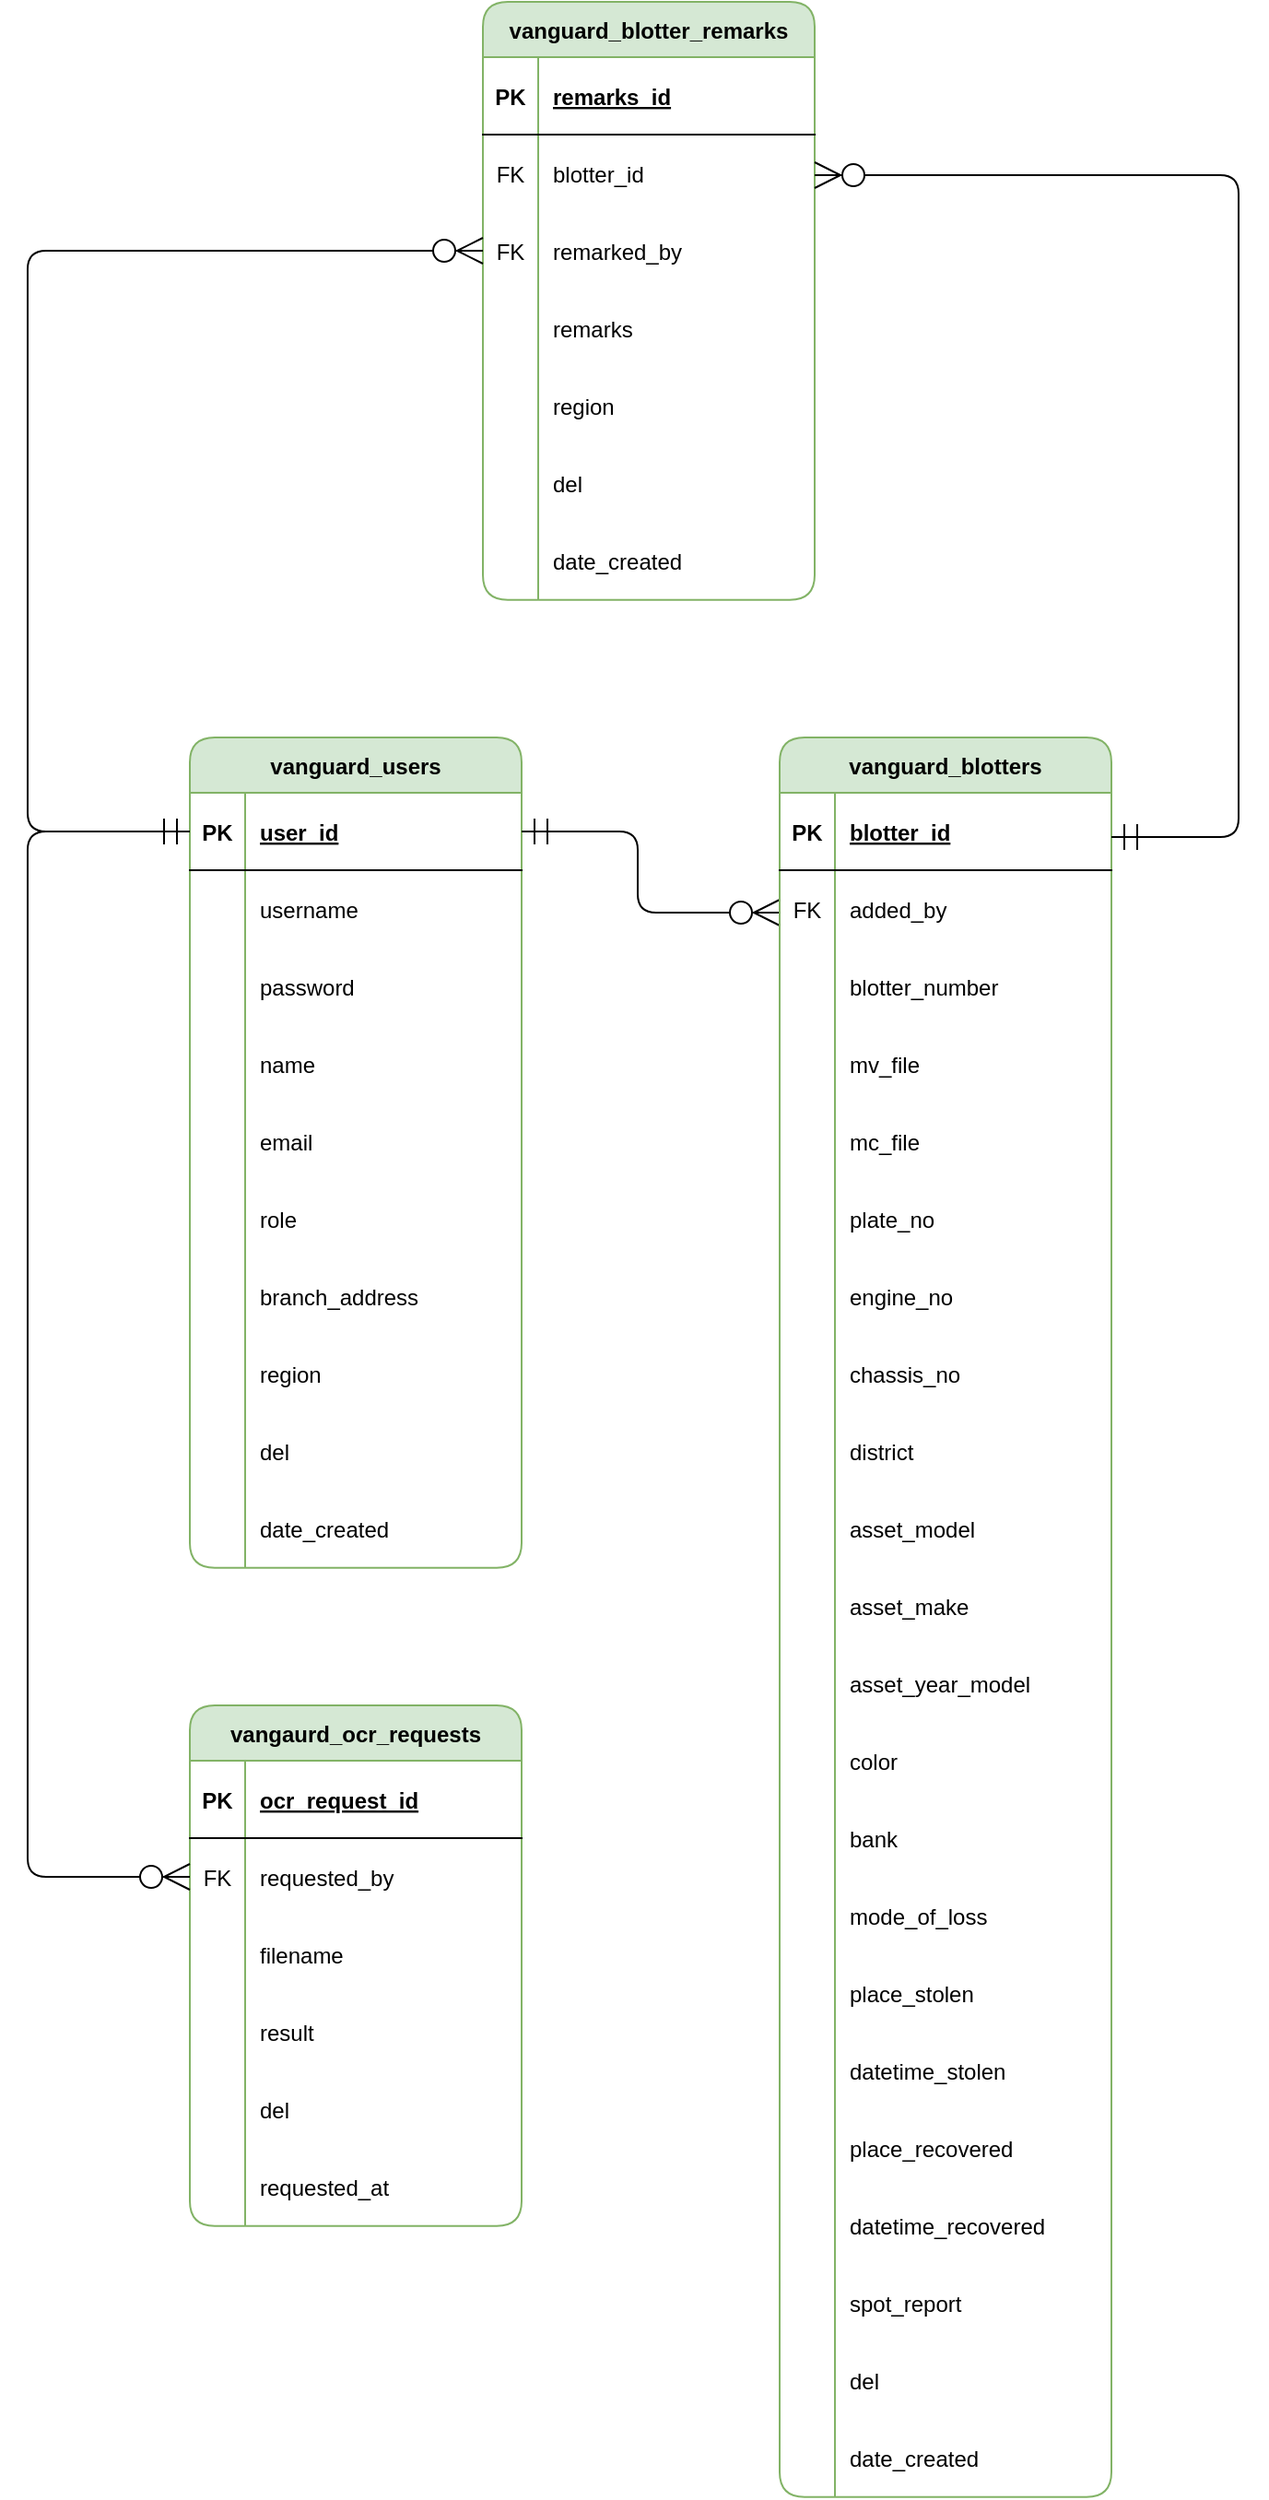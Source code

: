 <mxfile version="20.7.4" type="device"><diagram id="iUDMke-uC5iakdTIwsDH" name="Page-1"><mxGraphModel dx="782" dy="1083" grid="0" gridSize="10" guides="1" tooltips="1" connect="1" arrows="1" fold="1" page="0" pageScale="1" pageWidth="1920" pageHeight="1200" math="0" shadow="0"><root><mxCell id="0"/><mxCell id="1" parent="0"/><mxCell id="KNjNviPF_Bi8-CXXEZ3x-56" value="vanguard_users" style="shape=table;startSize=30;container=1;collapsible=1;childLayout=tableLayout;fixedRows=1;rowLines=0;fontStyle=1;align=center;resizeLast=1;fillColor=#d5e8d4;strokeColor=#82b366;rounded=1;" parent="1" vertex="1"><mxGeometry x="614" y="70" width="180" height="450.417" as="geometry"/></mxCell><mxCell id="KNjNviPF_Bi8-CXXEZ3x-57" value="" style="shape=tableRow;horizontal=0;startSize=0;swimlaneHead=0;swimlaneBody=0;fillColor=none;collapsible=0;dropTarget=0;points=[[0,0.5],[1,0.5]];portConstraint=eastwest;top=0;left=0;right=0;bottom=1;" parent="KNjNviPF_Bi8-CXXEZ3x-56" vertex="1"><mxGeometry y="30" width="180" height="42" as="geometry"/></mxCell><mxCell id="KNjNviPF_Bi8-CXXEZ3x-58" value="PK" style="shape=partialRectangle;connectable=0;fillColor=none;top=0;left=0;bottom=0;right=0;fontStyle=1;overflow=hidden;" parent="KNjNviPF_Bi8-CXXEZ3x-57" vertex="1"><mxGeometry width="30" height="42" as="geometry"><mxRectangle width="30" height="42" as="alternateBounds"/></mxGeometry></mxCell><mxCell id="KNjNviPF_Bi8-CXXEZ3x-59" value="user_id" style="shape=partialRectangle;connectable=0;fillColor=none;top=0;left=0;bottom=0;right=0;align=left;spacingLeft=6;fontStyle=5;overflow=hidden;" parent="KNjNviPF_Bi8-CXXEZ3x-57" vertex="1"><mxGeometry x="30" width="150" height="42" as="geometry"><mxRectangle width="150" height="42" as="alternateBounds"/></mxGeometry></mxCell><mxCell id="KNjNviPF_Bi8-CXXEZ3x-60" value="" style="shape=tableRow;horizontal=0;startSize=0;swimlaneHead=0;swimlaneBody=0;fillColor=none;collapsible=0;dropTarget=0;points=[[0,0.5],[1,0.5]];portConstraint=eastwest;top=0;left=0;right=0;bottom=0;" parent="KNjNviPF_Bi8-CXXEZ3x-56" vertex="1"><mxGeometry y="72" width="180" height="42" as="geometry"/></mxCell><mxCell id="KNjNviPF_Bi8-CXXEZ3x-61" value="" style="shape=partialRectangle;connectable=0;fillColor=none;top=0;left=0;bottom=0;right=0;editable=1;overflow=hidden;" parent="KNjNviPF_Bi8-CXXEZ3x-60" vertex="1"><mxGeometry width="30" height="42" as="geometry"><mxRectangle width="30" height="42" as="alternateBounds"/></mxGeometry></mxCell><mxCell id="KNjNviPF_Bi8-CXXEZ3x-62" value="username" style="shape=partialRectangle;connectable=0;fillColor=none;top=0;left=0;bottom=0;right=0;align=left;spacingLeft=6;overflow=hidden;" parent="KNjNviPF_Bi8-CXXEZ3x-60" vertex="1"><mxGeometry x="30" width="150" height="42" as="geometry"><mxRectangle width="150" height="42" as="alternateBounds"/></mxGeometry></mxCell><mxCell id="Cy4fvMsm-QKIBCFin0uU-4" value="" style="shape=tableRow;horizontal=0;startSize=0;swimlaneHead=0;swimlaneBody=0;fillColor=none;collapsible=0;dropTarget=0;points=[[0,0.5],[1,0.5]];portConstraint=eastwest;top=0;left=0;right=0;bottom=0;" parent="KNjNviPF_Bi8-CXXEZ3x-56" vertex="1"><mxGeometry y="114" width="180" height="42" as="geometry"/></mxCell><mxCell id="Cy4fvMsm-QKIBCFin0uU-5" value="" style="shape=partialRectangle;connectable=0;fillColor=none;top=0;left=0;bottom=0;right=0;editable=1;overflow=hidden;" parent="Cy4fvMsm-QKIBCFin0uU-4" vertex="1"><mxGeometry width="30" height="42" as="geometry"><mxRectangle width="30" height="42" as="alternateBounds"/></mxGeometry></mxCell><mxCell id="Cy4fvMsm-QKIBCFin0uU-6" value="password" style="shape=partialRectangle;connectable=0;fillColor=none;top=0;left=0;bottom=0;right=0;align=left;spacingLeft=6;overflow=hidden;" parent="Cy4fvMsm-QKIBCFin0uU-4" vertex="1"><mxGeometry x="30" width="150" height="42" as="geometry"><mxRectangle width="150" height="42" as="alternateBounds"/></mxGeometry></mxCell><mxCell id="Cy4fvMsm-QKIBCFin0uU-1" value="" style="shape=tableRow;horizontal=0;startSize=0;swimlaneHead=0;swimlaneBody=0;fillColor=none;collapsible=0;dropTarget=0;points=[[0,0.5],[1,0.5]];portConstraint=eastwest;top=0;left=0;right=0;bottom=0;" parent="KNjNviPF_Bi8-CXXEZ3x-56" vertex="1"><mxGeometry y="156" width="180" height="42" as="geometry"/></mxCell><mxCell id="Cy4fvMsm-QKIBCFin0uU-2" value="" style="shape=partialRectangle;connectable=0;fillColor=none;top=0;left=0;bottom=0;right=0;editable=1;overflow=hidden;" parent="Cy4fvMsm-QKIBCFin0uU-1" vertex="1"><mxGeometry width="30" height="42" as="geometry"><mxRectangle width="30" height="42" as="alternateBounds"/></mxGeometry></mxCell><mxCell id="Cy4fvMsm-QKIBCFin0uU-3" value="name" style="shape=partialRectangle;connectable=0;fillColor=none;top=0;left=0;bottom=0;right=0;align=left;spacingLeft=6;overflow=hidden;" parent="Cy4fvMsm-QKIBCFin0uU-1" vertex="1"><mxGeometry x="30" width="150" height="42" as="geometry"><mxRectangle width="150" height="42" as="alternateBounds"/></mxGeometry></mxCell><mxCell id="-4AT3GYQfbI9PfZlCjoy-1" value="" style="shape=tableRow;horizontal=0;startSize=0;swimlaneHead=0;swimlaneBody=0;fillColor=none;collapsible=0;dropTarget=0;points=[[0,0.5],[1,0.5]];portConstraint=eastwest;top=0;left=0;right=0;bottom=0;" parent="KNjNviPF_Bi8-CXXEZ3x-56" vertex="1"><mxGeometry y="198" width="180" height="42" as="geometry"/></mxCell><mxCell id="-4AT3GYQfbI9PfZlCjoy-2" value="" style="shape=partialRectangle;connectable=0;fillColor=none;top=0;left=0;bottom=0;right=0;editable=1;overflow=hidden;" parent="-4AT3GYQfbI9PfZlCjoy-1" vertex="1"><mxGeometry width="30" height="42" as="geometry"><mxRectangle width="30" height="42" as="alternateBounds"/></mxGeometry></mxCell><mxCell id="-4AT3GYQfbI9PfZlCjoy-3" value="email" style="shape=partialRectangle;connectable=0;fillColor=none;top=0;left=0;bottom=0;right=0;align=left;spacingLeft=6;overflow=hidden;" parent="-4AT3GYQfbI9PfZlCjoy-1" vertex="1"><mxGeometry x="30" width="150" height="42" as="geometry"><mxRectangle width="150" height="42" as="alternateBounds"/></mxGeometry></mxCell><mxCell id="3IIneNDdbeSn7n6KdWOM-1" value="" style="shape=tableRow;horizontal=0;startSize=0;swimlaneHead=0;swimlaneBody=0;fillColor=none;collapsible=0;dropTarget=0;points=[[0,0.5],[1,0.5]];portConstraint=eastwest;top=0;left=0;right=0;bottom=0;" parent="KNjNviPF_Bi8-CXXEZ3x-56" vertex="1"><mxGeometry y="240" width="180" height="42" as="geometry"/></mxCell><mxCell id="3IIneNDdbeSn7n6KdWOM-2" value="" style="shape=partialRectangle;connectable=0;fillColor=none;top=0;left=0;bottom=0;right=0;editable=1;overflow=hidden;" parent="3IIneNDdbeSn7n6KdWOM-1" vertex="1"><mxGeometry width="30" height="42" as="geometry"><mxRectangle width="30" height="42" as="alternateBounds"/></mxGeometry></mxCell><mxCell id="3IIneNDdbeSn7n6KdWOM-3" value="role" style="shape=partialRectangle;connectable=0;fillColor=none;top=0;left=0;bottom=0;right=0;align=left;spacingLeft=6;overflow=hidden;" parent="3IIneNDdbeSn7n6KdWOM-1" vertex="1"><mxGeometry x="30" width="150" height="42" as="geometry"><mxRectangle width="150" height="42" as="alternateBounds"/></mxGeometry></mxCell><mxCell id="KNjNviPF_Bi8-CXXEZ3x-91" value="" style="shape=tableRow;horizontal=0;startSize=0;swimlaneHead=0;swimlaneBody=0;fillColor=none;collapsible=0;dropTarget=0;points=[[0,0.5],[1,0.5]];portConstraint=eastwest;top=0;left=0;right=0;bottom=0;" parent="KNjNviPF_Bi8-CXXEZ3x-56" vertex="1"><mxGeometry y="282" width="180" height="42" as="geometry"/></mxCell><mxCell id="KNjNviPF_Bi8-CXXEZ3x-92" value="" style="shape=partialRectangle;connectable=0;fillColor=none;top=0;left=0;bottom=0;right=0;editable=1;overflow=hidden;" parent="KNjNviPF_Bi8-CXXEZ3x-91" vertex="1"><mxGeometry width="30" height="42" as="geometry"><mxRectangle width="30" height="42" as="alternateBounds"/></mxGeometry></mxCell><mxCell id="KNjNviPF_Bi8-CXXEZ3x-93" value="branch_address" style="shape=partialRectangle;connectable=0;fillColor=none;top=0;left=0;bottom=0;right=0;align=left;spacingLeft=6;overflow=hidden;" parent="KNjNviPF_Bi8-CXXEZ3x-91" vertex="1"><mxGeometry x="30" width="150" height="42" as="geometry"><mxRectangle width="150" height="42" as="alternateBounds"/></mxGeometry></mxCell><mxCell id="K_EGE-e8NZQP3252jj1y-1" value="" style="shape=tableRow;horizontal=0;startSize=0;swimlaneHead=0;swimlaneBody=0;fillColor=none;collapsible=0;dropTarget=0;points=[[0,0.5],[1,0.5]];portConstraint=eastwest;top=0;left=0;right=0;bottom=0;" parent="KNjNviPF_Bi8-CXXEZ3x-56" vertex="1"><mxGeometry y="324" width="180" height="42" as="geometry"/></mxCell><mxCell id="K_EGE-e8NZQP3252jj1y-2" value="" style="shape=partialRectangle;connectable=0;fillColor=none;top=0;left=0;bottom=0;right=0;editable=1;overflow=hidden;" parent="K_EGE-e8NZQP3252jj1y-1" vertex="1"><mxGeometry width="30" height="42" as="geometry"><mxRectangle width="30" height="42" as="alternateBounds"/></mxGeometry></mxCell><mxCell id="K_EGE-e8NZQP3252jj1y-3" value="region" style="shape=partialRectangle;connectable=0;fillColor=none;top=0;left=0;bottom=0;right=0;align=left;spacingLeft=6;overflow=hidden;" parent="K_EGE-e8NZQP3252jj1y-1" vertex="1"><mxGeometry x="30" width="150" height="42" as="geometry"><mxRectangle width="150" height="42" as="alternateBounds"/></mxGeometry></mxCell><mxCell id="t_RYGQVq9XInAckt05s0-12" value="" style="shape=tableRow;horizontal=0;startSize=0;swimlaneHead=0;swimlaneBody=0;fillColor=none;collapsible=0;dropTarget=0;points=[[0,0.5],[1,0.5]];portConstraint=eastwest;top=0;left=0;right=0;bottom=0;" parent="KNjNviPF_Bi8-CXXEZ3x-56" vertex="1"><mxGeometry y="366" width="180" height="42" as="geometry"/></mxCell><mxCell id="t_RYGQVq9XInAckt05s0-13" value="" style="shape=partialRectangle;connectable=0;fillColor=none;top=0;left=0;bottom=0;right=0;editable=1;overflow=hidden;" parent="t_RYGQVq9XInAckt05s0-12" vertex="1"><mxGeometry width="30" height="42" as="geometry"><mxRectangle width="30" height="42" as="alternateBounds"/></mxGeometry></mxCell><mxCell id="t_RYGQVq9XInAckt05s0-14" value="del" style="shape=partialRectangle;connectable=0;fillColor=none;top=0;left=0;bottom=0;right=0;align=left;spacingLeft=6;overflow=hidden;" parent="t_RYGQVq9XInAckt05s0-12" vertex="1"><mxGeometry x="30" width="150" height="42" as="geometry"><mxRectangle width="150" height="42" as="alternateBounds"/></mxGeometry></mxCell><mxCell id="KNjNviPF_Bi8-CXXEZ3x-66" value="" style="shape=tableRow;horizontal=0;startSize=0;swimlaneHead=0;swimlaneBody=0;fillColor=none;collapsible=0;dropTarget=0;points=[[0,0.5],[1,0.5]];portConstraint=eastwest;top=0;left=0;right=0;bottom=0;" parent="KNjNviPF_Bi8-CXXEZ3x-56" vertex="1"><mxGeometry y="408" width="180" height="42" as="geometry"/></mxCell><mxCell id="KNjNviPF_Bi8-CXXEZ3x-67" value="" style="shape=partialRectangle;connectable=0;fillColor=none;top=0;left=0;bottom=0;right=0;editable=1;overflow=hidden;" parent="KNjNviPF_Bi8-CXXEZ3x-66" vertex="1"><mxGeometry width="30" height="42" as="geometry"><mxRectangle width="30" height="42" as="alternateBounds"/></mxGeometry></mxCell><mxCell id="KNjNviPF_Bi8-CXXEZ3x-68" value="date_created" style="shape=partialRectangle;connectable=0;fillColor=none;top=0;left=0;bottom=0;right=0;align=left;spacingLeft=6;overflow=hidden;" parent="KNjNviPF_Bi8-CXXEZ3x-66" vertex="1"><mxGeometry x="30" width="150" height="42" as="geometry"><mxRectangle width="150" height="42" as="alternateBounds"/></mxGeometry></mxCell><mxCell id="t_RYGQVq9XInAckt05s0-11" value="" style="edgeStyle=orthogonalEdgeStyle;fontSize=12;html=1;endArrow=ERzeroToMany;startArrow=ERmandOne;rounded=1;endSize=12;jumpSize=16;startSize=12;jumpStyle=arc;" parent="1" source="KNjNviPF_Bi8-CXXEZ3x-57" target="QaTkM2H8098i3LhTwF3J-8" edge="1"><mxGeometry width="100" height="100" relative="1" as="geometry"><mxPoint x="1150" y="381" as="sourcePoint"/><mxPoint x="1010" y="163" as="targetPoint"/><Array as="points"><mxPoint x="857" y="121"/><mxPoint x="857" y="165"/></Array></mxGeometry></mxCell><mxCell id="QaTkM2H8098i3LhTwF3J-1" value="vanguard_blotters" style="shape=table;startSize=30;container=1;collapsible=1;childLayout=tableLayout;fixedRows=1;rowLines=0;fontStyle=1;align=center;resizeLast=1;fillColor=#d5e8d4;strokeColor=#82b366;rounded=1;" parent="1" vertex="1"><mxGeometry x="934" y="70" width="180" height="954.417" as="geometry"/></mxCell><mxCell id="QaTkM2H8098i3LhTwF3J-2" value="" style="shape=tableRow;horizontal=0;startSize=0;swimlaneHead=0;swimlaneBody=0;fillColor=none;collapsible=0;dropTarget=0;points=[[0,0.5],[1,0.5]];portConstraint=eastwest;top=0;left=0;right=0;bottom=1;" parent="QaTkM2H8098i3LhTwF3J-1" vertex="1"><mxGeometry y="30" width="180" height="42" as="geometry"/></mxCell><mxCell id="QaTkM2H8098i3LhTwF3J-3" value="PK" style="shape=partialRectangle;connectable=0;fillColor=none;top=0;left=0;bottom=0;right=0;fontStyle=1;overflow=hidden;" parent="QaTkM2H8098i3LhTwF3J-2" vertex="1"><mxGeometry width="30" height="42" as="geometry"><mxRectangle width="30" height="42" as="alternateBounds"/></mxGeometry></mxCell><mxCell id="QaTkM2H8098i3LhTwF3J-4" value="blotter_id" style="shape=partialRectangle;connectable=0;fillColor=none;top=0;left=0;bottom=0;right=0;align=left;spacingLeft=6;fontStyle=5;overflow=hidden;" parent="QaTkM2H8098i3LhTwF3J-2" vertex="1"><mxGeometry x="30" width="150" height="42" as="geometry"><mxRectangle width="150" height="42" as="alternateBounds"/></mxGeometry></mxCell><mxCell id="QaTkM2H8098i3LhTwF3J-8" value="" style="shape=tableRow;horizontal=0;startSize=0;swimlaneHead=0;swimlaneBody=0;fillColor=none;collapsible=0;dropTarget=0;points=[[0,0.5],[1,0.5]];portConstraint=eastwest;top=0;left=0;right=0;bottom=0;" parent="QaTkM2H8098i3LhTwF3J-1" vertex="1"><mxGeometry y="72" width="180" height="42" as="geometry"/></mxCell><mxCell id="QaTkM2H8098i3LhTwF3J-9" value="FK" style="shape=partialRectangle;connectable=0;fillColor=none;top=0;left=0;bottom=0;right=0;editable=1;overflow=hidden;" parent="QaTkM2H8098i3LhTwF3J-8" vertex="1"><mxGeometry width="30" height="42" as="geometry"><mxRectangle width="30" height="42" as="alternateBounds"/></mxGeometry></mxCell><mxCell id="QaTkM2H8098i3LhTwF3J-10" value="added_by" style="shape=partialRectangle;connectable=0;fillColor=none;top=0;left=0;bottom=0;right=0;align=left;spacingLeft=6;overflow=hidden;" parent="QaTkM2H8098i3LhTwF3J-8" vertex="1"><mxGeometry x="30" width="150" height="42" as="geometry"><mxRectangle width="150" height="42" as="alternateBounds"/></mxGeometry></mxCell><mxCell id="QaTkM2H8098i3LhTwF3J-71" value="" style="shape=tableRow;horizontal=0;startSize=0;swimlaneHead=0;swimlaneBody=0;fillColor=none;collapsible=0;dropTarget=0;points=[[0,0.5],[1,0.5]];portConstraint=eastwest;top=0;left=0;right=0;bottom=0;" parent="QaTkM2H8098i3LhTwF3J-1" vertex="1"><mxGeometry y="114" width="180" height="42" as="geometry"/></mxCell><mxCell id="QaTkM2H8098i3LhTwF3J-72" value="" style="shape=partialRectangle;connectable=0;fillColor=none;top=0;left=0;bottom=0;right=0;editable=1;overflow=hidden;" parent="QaTkM2H8098i3LhTwF3J-71" vertex="1"><mxGeometry width="30" height="42" as="geometry"><mxRectangle width="30" height="42" as="alternateBounds"/></mxGeometry></mxCell><mxCell id="QaTkM2H8098i3LhTwF3J-73" value="blotter_number" style="shape=partialRectangle;connectable=0;fillColor=none;top=0;left=0;bottom=0;right=0;align=left;spacingLeft=6;overflow=hidden;" parent="QaTkM2H8098i3LhTwF3J-71" vertex="1"><mxGeometry x="30" width="150" height="42" as="geometry"><mxRectangle width="150" height="42" as="alternateBounds"/></mxGeometry></mxCell><mxCell id="QaTkM2H8098i3LhTwF3J-11" value="" style="shape=tableRow;horizontal=0;startSize=0;swimlaneHead=0;swimlaneBody=0;fillColor=none;collapsible=0;dropTarget=0;points=[[0,0.5],[1,0.5]];portConstraint=eastwest;top=0;left=0;right=0;bottom=0;" parent="QaTkM2H8098i3LhTwF3J-1" vertex="1"><mxGeometry y="156" width="180" height="42" as="geometry"/></mxCell><mxCell id="QaTkM2H8098i3LhTwF3J-12" value="" style="shape=partialRectangle;connectable=0;fillColor=none;top=0;left=0;bottom=0;right=0;editable=1;overflow=hidden;" parent="QaTkM2H8098i3LhTwF3J-11" vertex="1"><mxGeometry width="30" height="42" as="geometry"><mxRectangle width="30" height="42" as="alternateBounds"/></mxGeometry></mxCell><mxCell id="QaTkM2H8098i3LhTwF3J-13" value="mv_file" style="shape=partialRectangle;connectable=0;fillColor=none;top=0;left=0;bottom=0;right=0;align=left;spacingLeft=6;overflow=hidden;" parent="QaTkM2H8098i3LhTwF3J-11" vertex="1"><mxGeometry x="30" width="150" height="42" as="geometry"><mxRectangle width="150" height="42" as="alternateBounds"/></mxGeometry></mxCell><mxCell id="SMOemUIqOzQ01U9Bit8e-1" value="" style="shape=tableRow;horizontal=0;startSize=0;swimlaneHead=0;swimlaneBody=0;fillColor=none;collapsible=0;dropTarget=0;points=[[0,0.5],[1,0.5]];portConstraint=eastwest;top=0;left=0;right=0;bottom=0;" parent="QaTkM2H8098i3LhTwF3J-1" vertex="1"><mxGeometry y="198" width="180" height="42" as="geometry"/></mxCell><mxCell id="SMOemUIqOzQ01U9Bit8e-2" value="" style="shape=partialRectangle;connectable=0;fillColor=none;top=0;left=0;bottom=0;right=0;editable=1;overflow=hidden;" parent="SMOemUIqOzQ01U9Bit8e-1" vertex="1"><mxGeometry width="30" height="42" as="geometry"><mxRectangle width="30" height="42" as="alternateBounds"/></mxGeometry></mxCell><mxCell id="SMOemUIqOzQ01U9Bit8e-3" value="mc_file" style="shape=partialRectangle;connectable=0;fillColor=none;top=0;left=0;bottom=0;right=0;align=left;spacingLeft=6;overflow=hidden;" parent="SMOemUIqOzQ01U9Bit8e-1" vertex="1"><mxGeometry x="30" width="150" height="42" as="geometry"><mxRectangle width="150" height="42" as="alternateBounds"/></mxGeometry></mxCell><mxCell id="QaTkM2H8098i3LhTwF3J-14" value="" style="shape=tableRow;horizontal=0;startSize=0;swimlaneHead=0;swimlaneBody=0;fillColor=none;collapsible=0;dropTarget=0;points=[[0,0.5],[1,0.5]];portConstraint=eastwest;top=0;left=0;right=0;bottom=0;" parent="QaTkM2H8098i3LhTwF3J-1" vertex="1"><mxGeometry y="240" width="180" height="42" as="geometry"/></mxCell><mxCell id="QaTkM2H8098i3LhTwF3J-15" value="" style="shape=partialRectangle;connectable=0;fillColor=none;top=0;left=0;bottom=0;right=0;editable=1;overflow=hidden;" parent="QaTkM2H8098i3LhTwF3J-14" vertex="1"><mxGeometry width="30" height="42" as="geometry"><mxRectangle width="30" height="42" as="alternateBounds"/></mxGeometry></mxCell><mxCell id="QaTkM2H8098i3LhTwF3J-16" value="plate_no" style="shape=partialRectangle;connectable=0;fillColor=none;top=0;left=0;bottom=0;right=0;align=left;spacingLeft=6;overflow=hidden;" parent="QaTkM2H8098i3LhTwF3J-14" vertex="1"><mxGeometry x="30" width="150" height="42" as="geometry"><mxRectangle width="150" height="42" as="alternateBounds"/></mxGeometry></mxCell><mxCell id="QaTkM2H8098i3LhTwF3J-29" value="" style="shape=tableRow;horizontal=0;startSize=0;swimlaneHead=0;swimlaneBody=0;fillColor=none;collapsible=0;dropTarget=0;points=[[0,0.5],[1,0.5]];portConstraint=eastwest;top=0;left=0;right=0;bottom=0;" parent="QaTkM2H8098i3LhTwF3J-1" vertex="1"><mxGeometry y="282" width="180" height="42" as="geometry"/></mxCell><mxCell id="QaTkM2H8098i3LhTwF3J-30" value="" style="shape=partialRectangle;connectable=0;fillColor=none;top=0;left=0;bottom=0;right=0;editable=1;overflow=hidden;" parent="QaTkM2H8098i3LhTwF3J-29" vertex="1"><mxGeometry width="30" height="42" as="geometry"><mxRectangle width="30" height="42" as="alternateBounds"/></mxGeometry></mxCell><mxCell id="QaTkM2H8098i3LhTwF3J-31" value="engine_no" style="shape=partialRectangle;connectable=0;fillColor=none;top=0;left=0;bottom=0;right=0;align=left;spacingLeft=6;overflow=hidden;" parent="QaTkM2H8098i3LhTwF3J-29" vertex="1"><mxGeometry x="30" width="150" height="42" as="geometry"><mxRectangle width="150" height="42" as="alternateBounds"/></mxGeometry></mxCell><mxCell id="QaTkM2H8098i3LhTwF3J-32" value="" style="shape=tableRow;horizontal=0;startSize=0;swimlaneHead=0;swimlaneBody=0;fillColor=none;collapsible=0;dropTarget=0;points=[[0,0.5],[1,0.5]];portConstraint=eastwest;top=0;left=0;right=0;bottom=0;" parent="QaTkM2H8098i3LhTwF3J-1" vertex="1"><mxGeometry y="324" width="180" height="42" as="geometry"/></mxCell><mxCell id="QaTkM2H8098i3LhTwF3J-33" value="" style="shape=partialRectangle;connectable=0;fillColor=none;top=0;left=0;bottom=0;right=0;editable=1;overflow=hidden;" parent="QaTkM2H8098i3LhTwF3J-32" vertex="1"><mxGeometry width="30" height="42" as="geometry"><mxRectangle width="30" height="42" as="alternateBounds"/></mxGeometry></mxCell><mxCell id="QaTkM2H8098i3LhTwF3J-34" value="chassis_no" style="shape=partialRectangle;connectable=0;fillColor=none;top=0;left=0;bottom=0;right=0;align=left;spacingLeft=6;overflow=hidden;" parent="QaTkM2H8098i3LhTwF3J-32" vertex="1"><mxGeometry x="30" width="150" height="42" as="geometry"><mxRectangle width="150" height="42" as="alternateBounds"/></mxGeometry></mxCell><mxCell id="QaTkM2H8098i3LhTwF3J-35" value="" style="shape=tableRow;horizontal=0;startSize=0;swimlaneHead=0;swimlaneBody=0;fillColor=none;collapsible=0;dropTarget=0;points=[[0,0.5],[1,0.5]];portConstraint=eastwest;top=0;left=0;right=0;bottom=0;" parent="QaTkM2H8098i3LhTwF3J-1" vertex="1"><mxGeometry y="366" width="180" height="42" as="geometry"/></mxCell><mxCell id="QaTkM2H8098i3LhTwF3J-36" value="" style="shape=partialRectangle;connectable=0;fillColor=none;top=0;left=0;bottom=0;right=0;editable=1;overflow=hidden;" parent="QaTkM2H8098i3LhTwF3J-35" vertex="1"><mxGeometry width="30" height="42" as="geometry"><mxRectangle width="30" height="42" as="alternateBounds"/></mxGeometry></mxCell><mxCell id="QaTkM2H8098i3LhTwF3J-37" value="district" style="shape=partialRectangle;connectable=0;fillColor=none;top=0;left=0;bottom=0;right=0;align=left;spacingLeft=6;overflow=hidden;" parent="QaTkM2H8098i3LhTwF3J-35" vertex="1"><mxGeometry x="30" width="150" height="42" as="geometry"><mxRectangle width="150" height="42" as="alternateBounds"/></mxGeometry></mxCell><mxCell id="QaTkM2H8098i3LhTwF3J-44" value="" style="shape=tableRow;horizontal=0;startSize=0;swimlaneHead=0;swimlaneBody=0;fillColor=none;collapsible=0;dropTarget=0;points=[[0,0.5],[1,0.5]];portConstraint=eastwest;top=0;left=0;right=0;bottom=0;" parent="QaTkM2H8098i3LhTwF3J-1" vertex="1"><mxGeometry y="408" width="180" height="42" as="geometry"/></mxCell><mxCell id="QaTkM2H8098i3LhTwF3J-45" value="" style="shape=partialRectangle;connectable=0;fillColor=none;top=0;left=0;bottom=0;right=0;editable=1;overflow=hidden;" parent="QaTkM2H8098i3LhTwF3J-44" vertex="1"><mxGeometry width="30" height="42" as="geometry"><mxRectangle width="30" height="42" as="alternateBounds"/></mxGeometry></mxCell><mxCell id="QaTkM2H8098i3LhTwF3J-46" value="asset_model" style="shape=partialRectangle;connectable=0;fillColor=none;top=0;left=0;bottom=0;right=0;align=left;spacingLeft=6;overflow=hidden;" parent="QaTkM2H8098i3LhTwF3J-44" vertex="1"><mxGeometry x="30" width="150" height="42" as="geometry"><mxRectangle width="150" height="42" as="alternateBounds"/></mxGeometry></mxCell><mxCell id="QaTkM2H8098i3LhTwF3J-56" value="" style="shape=tableRow;horizontal=0;startSize=0;swimlaneHead=0;swimlaneBody=0;fillColor=none;collapsible=0;dropTarget=0;points=[[0,0.5],[1,0.5]];portConstraint=eastwest;top=0;left=0;right=0;bottom=0;" parent="QaTkM2H8098i3LhTwF3J-1" vertex="1"><mxGeometry y="450" width="180" height="42" as="geometry"/></mxCell><mxCell id="QaTkM2H8098i3LhTwF3J-57" value="" style="shape=partialRectangle;connectable=0;fillColor=none;top=0;left=0;bottom=0;right=0;editable=1;overflow=hidden;" parent="QaTkM2H8098i3LhTwF3J-56" vertex="1"><mxGeometry width="30" height="42" as="geometry"><mxRectangle width="30" height="42" as="alternateBounds"/></mxGeometry></mxCell><mxCell id="QaTkM2H8098i3LhTwF3J-58" value="asset_make" style="shape=partialRectangle;connectable=0;fillColor=none;top=0;left=0;bottom=0;right=0;align=left;spacingLeft=6;overflow=hidden;" parent="QaTkM2H8098i3LhTwF3J-56" vertex="1"><mxGeometry x="30" width="150" height="42" as="geometry"><mxRectangle width="150" height="42" as="alternateBounds"/></mxGeometry></mxCell><mxCell id="QaTkM2H8098i3LhTwF3J-59" value="" style="shape=tableRow;horizontal=0;startSize=0;swimlaneHead=0;swimlaneBody=0;fillColor=none;collapsible=0;dropTarget=0;points=[[0,0.5],[1,0.5]];portConstraint=eastwest;top=0;left=0;right=0;bottom=0;" parent="QaTkM2H8098i3LhTwF3J-1" vertex="1"><mxGeometry y="492" width="180" height="42" as="geometry"/></mxCell><mxCell id="QaTkM2H8098i3LhTwF3J-60" value="" style="shape=partialRectangle;connectable=0;fillColor=none;top=0;left=0;bottom=0;right=0;editable=1;overflow=hidden;" parent="QaTkM2H8098i3LhTwF3J-59" vertex="1"><mxGeometry width="30" height="42" as="geometry"><mxRectangle width="30" height="42" as="alternateBounds"/></mxGeometry></mxCell><mxCell id="QaTkM2H8098i3LhTwF3J-61" value="asset_year_model" style="shape=partialRectangle;connectable=0;fillColor=none;top=0;left=0;bottom=0;right=0;align=left;spacingLeft=6;overflow=hidden;" parent="QaTkM2H8098i3LhTwF3J-59" vertex="1"><mxGeometry x="30" width="150" height="42" as="geometry"><mxRectangle width="150" height="42" as="alternateBounds"/></mxGeometry></mxCell><mxCell id="QaTkM2H8098i3LhTwF3J-62" value="" style="shape=tableRow;horizontal=0;startSize=0;swimlaneHead=0;swimlaneBody=0;fillColor=none;collapsible=0;dropTarget=0;points=[[0,0.5],[1,0.5]];portConstraint=eastwest;top=0;left=0;right=0;bottom=0;" parent="QaTkM2H8098i3LhTwF3J-1" vertex="1"><mxGeometry y="534" width="180" height="42" as="geometry"/></mxCell><mxCell id="QaTkM2H8098i3LhTwF3J-63" value="" style="shape=partialRectangle;connectable=0;fillColor=none;top=0;left=0;bottom=0;right=0;editable=1;overflow=hidden;" parent="QaTkM2H8098i3LhTwF3J-62" vertex="1"><mxGeometry width="30" height="42" as="geometry"><mxRectangle width="30" height="42" as="alternateBounds"/></mxGeometry></mxCell><mxCell id="QaTkM2H8098i3LhTwF3J-64" value="color" style="shape=partialRectangle;connectable=0;fillColor=none;top=0;left=0;bottom=0;right=0;align=left;spacingLeft=6;overflow=hidden;" parent="QaTkM2H8098i3LhTwF3J-62" vertex="1"><mxGeometry x="30" width="150" height="42" as="geometry"><mxRectangle width="150" height="42" as="alternateBounds"/></mxGeometry></mxCell><mxCell id="QaTkM2H8098i3LhTwF3J-65" value="" style="shape=tableRow;horizontal=0;startSize=0;swimlaneHead=0;swimlaneBody=0;fillColor=none;collapsible=0;dropTarget=0;points=[[0,0.5],[1,0.5]];portConstraint=eastwest;top=0;left=0;right=0;bottom=0;" parent="QaTkM2H8098i3LhTwF3J-1" vertex="1"><mxGeometry y="576" width="180" height="42" as="geometry"/></mxCell><mxCell id="QaTkM2H8098i3LhTwF3J-66" value="" style="shape=partialRectangle;connectable=0;fillColor=none;top=0;left=0;bottom=0;right=0;editable=1;overflow=hidden;" parent="QaTkM2H8098i3LhTwF3J-65" vertex="1"><mxGeometry width="30" height="42" as="geometry"><mxRectangle width="30" height="42" as="alternateBounds"/></mxGeometry></mxCell><mxCell id="QaTkM2H8098i3LhTwF3J-67" value="bank" style="shape=partialRectangle;connectable=0;fillColor=none;top=0;left=0;bottom=0;right=0;align=left;spacingLeft=6;overflow=hidden;" parent="QaTkM2H8098i3LhTwF3J-65" vertex="1"><mxGeometry x="30" width="150" height="42" as="geometry"><mxRectangle width="150" height="42" as="alternateBounds"/></mxGeometry></mxCell><mxCell id="QaTkM2H8098i3LhTwF3J-38" value="" style="shape=tableRow;horizontal=0;startSize=0;swimlaneHead=0;swimlaneBody=0;fillColor=none;collapsible=0;dropTarget=0;points=[[0,0.5],[1,0.5]];portConstraint=eastwest;top=0;left=0;right=0;bottom=0;" parent="QaTkM2H8098i3LhTwF3J-1" vertex="1"><mxGeometry y="618" width="180" height="42" as="geometry"/></mxCell><mxCell id="QaTkM2H8098i3LhTwF3J-39" value="" style="shape=partialRectangle;connectable=0;fillColor=none;top=0;left=0;bottom=0;right=0;editable=1;overflow=hidden;" parent="QaTkM2H8098i3LhTwF3J-38" vertex="1"><mxGeometry width="30" height="42" as="geometry"><mxRectangle width="30" height="42" as="alternateBounds"/></mxGeometry></mxCell><mxCell id="QaTkM2H8098i3LhTwF3J-40" value="mode_of_loss" style="shape=partialRectangle;connectable=0;fillColor=none;top=0;left=0;bottom=0;right=0;align=left;spacingLeft=6;overflow=hidden;" parent="QaTkM2H8098i3LhTwF3J-38" vertex="1"><mxGeometry x="30" width="150" height="42" as="geometry"><mxRectangle width="150" height="42" as="alternateBounds"/></mxGeometry></mxCell><mxCell id="QaTkM2H8098i3LhTwF3J-41" value="" style="shape=tableRow;horizontal=0;startSize=0;swimlaneHead=0;swimlaneBody=0;fillColor=none;collapsible=0;dropTarget=0;points=[[0,0.5],[1,0.5]];portConstraint=eastwest;top=0;left=0;right=0;bottom=0;" parent="QaTkM2H8098i3LhTwF3J-1" vertex="1"><mxGeometry y="660" width="180" height="42" as="geometry"/></mxCell><mxCell id="QaTkM2H8098i3LhTwF3J-42" value="" style="shape=partialRectangle;connectable=0;fillColor=none;top=0;left=0;bottom=0;right=0;editable=1;overflow=hidden;" parent="QaTkM2H8098i3LhTwF3J-41" vertex="1"><mxGeometry width="30" height="42" as="geometry"><mxRectangle width="30" height="42" as="alternateBounds"/></mxGeometry></mxCell><mxCell id="QaTkM2H8098i3LhTwF3J-43" value="place_stolen" style="shape=partialRectangle;connectable=0;fillColor=none;top=0;left=0;bottom=0;right=0;align=left;spacingLeft=6;overflow=hidden;" parent="QaTkM2H8098i3LhTwF3J-41" vertex="1"><mxGeometry x="30" width="150" height="42" as="geometry"><mxRectangle width="150" height="42" as="alternateBounds"/></mxGeometry></mxCell><mxCell id="QaTkM2H8098i3LhTwF3J-47" value="" style="shape=tableRow;horizontal=0;startSize=0;swimlaneHead=0;swimlaneBody=0;fillColor=none;collapsible=0;dropTarget=0;points=[[0,0.5],[1,0.5]];portConstraint=eastwest;top=0;left=0;right=0;bottom=0;" parent="QaTkM2H8098i3LhTwF3J-1" vertex="1"><mxGeometry y="702" width="180" height="42" as="geometry"/></mxCell><mxCell id="QaTkM2H8098i3LhTwF3J-48" value="" style="shape=partialRectangle;connectable=0;fillColor=none;top=0;left=0;bottom=0;right=0;editable=1;overflow=hidden;" parent="QaTkM2H8098i3LhTwF3J-47" vertex="1"><mxGeometry width="30" height="42" as="geometry"><mxRectangle width="30" height="42" as="alternateBounds"/></mxGeometry></mxCell><mxCell id="QaTkM2H8098i3LhTwF3J-49" value="datetime_stolen" style="shape=partialRectangle;connectable=0;fillColor=none;top=0;left=0;bottom=0;right=0;align=left;spacingLeft=6;overflow=hidden;" parent="QaTkM2H8098i3LhTwF3J-47" vertex="1"><mxGeometry x="30" width="150" height="42" as="geometry"><mxRectangle width="150" height="42" as="alternateBounds"/></mxGeometry></mxCell><mxCell id="QaTkM2H8098i3LhTwF3J-50" value="" style="shape=tableRow;horizontal=0;startSize=0;swimlaneHead=0;swimlaneBody=0;fillColor=none;collapsible=0;dropTarget=0;points=[[0,0.5],[1,0.5]];portConstraint=eastwest;top=0;left=0;right=0;bottom=0;" parent="QaTkM2H8098i3LhTwF3J-1" vertex="1"><mxGeometry y="744" width="180" height="42" as="geometry"/></mxCell><mxCell id="QaTkM2H8098i3LhTwF3J-51" value="" style="shape=partialRectangle;connectable=0;fillColor=none;top=0;left=0;bottom=0;right=0;editable=1;overflow=hidden;" parent="QaTkM2H8098i3LhTwF3J-50" vertex="1"><mxGeometry width="30" height="42" as="geometry"><mxRectangle width="30" height="42" as="alternateBounds"/></mxGeometry></mxCell><mxCell id="QaTkM2H8098i3LhTwF3J-52" value="place_recovered" style="shape=partialRectangle;connectable=0;fillColor=none;top=0;left=0;bottom=0;right=0;align=left;spacingLeft=6;overflow=hidden;" parent="QaTkM2H8098i3LhTwF3J-50" vertex="1"><mxGeometry x="30" width="150" height="42" as="geometry"><mxRectangle width="150" height="42" as="alternateBounds"/></mxGeometry></mxCell><mxCell id="QaTkM2H8098i3LhTwF3J-53" value="" style="shape=tableRow;horizontal=0;startSize=0;swimlaneHead=0;swimlaneBody=0;fillColor=none;collapsible=0;dropTarget=0;points=[[0,0.5],[1,0.5]];portConstraint=eastwest;top=0;left=0;right=0;bottom=0;" parent="QaTkM2H8098i3LhTwF3J-1" vertex="1"><mxGeometry y="786" width="180" height="42" as="geometry"/></mxCell><mxCell id="QaTkM2H8098i3LhTwF3J-54" value="" style="shape=partialRectangle;connectable=0;fillColor=none;top=0;left=0;bottom=0;right=0;editable=1;overflow=hidden;" parent="QaTkM2H8098i3LhTwF3J-53" vertex="1"><mxGeometry width="30" height="42" as="geometry"><mxRectangle width="30" height="42" as="alternateBounds"/></mxGeometry></mxCell><mxCell id="QaTkM2H8098i3LhTwF3J-55" value="datetime_recovered" style="shape=partialRectangle;connectable=0;fillColor=none;top=0;left=0;bottom=0;right=0;align=left;spacingLeft=6;overflow=hidden;" parent="QaTkM2H8098i3LhTwF3J-53" vertex="1"><mxGeometry x="30" width="150" height="42" as="geometry"><mxRectangle width="150" height="42" as="alternateBounds"/></mxGeometry></mxCell><mxCell id="QaTkM2H8098i3LhTwF3J-5" value="" style="shape=tableRow;horizontal=0;startSize=0;swimlaneHead=0;swimlaneBody=0;fillColor=none;collapsible=0;dropTarget=0;points=[[0,0.5],[1,0.5]];portConstraint=eastwest;top=0;left=0;right=0;bottom=0;" parent="QaTkM2H8098i3LhTwF3J-1" vertex="1"><mxGeometry y="828" width="180" height="42" as="geometry"/></mxCell><mxCell id="QaTkM2H8098i3LhTwF3J-6" value="" style="shape=partialRectangle;connectable=0;fillColor=none;top=0;left=0;bottom=0;right=0;editable=1;overflow=hidden;" parent="QaTkM2H8098i3LhTwF3J-5" vertex="1"><mxGeometry width="30" height="42" as="geometry"><mxRectangle width="30" height="42" as="alternateBounds"/></mxGeometry></mxCell><mxCell id="QaTkM2H8098i3LhTwF3J-7" value="spot_report" style="shape=partialRectangle;connectable=0;fillColor=none;top=0;left=0;bottom=0;right=0;align=left;spacingLeft=6;overflow=hidden;" parent="QaTkM2H8098i3LhTwF3J-5" vertex="1"><mxGeometry x="30" width="150" height="42" as="geometry"><mxRectangle width="150" height="42" as="alternateBounds"/></mxGeometry></mxCell><mxCell id="QaTkM2H8098i3LhTwF3J-23" value="" style="shape=tableRow;horizontal=0;startSize=0;swimlaneHead=0;swimlaneBody=0;fillColor=none;collapsible=0;dropTarget=0;points=[[0,0.5],[1,0.5]];portConstraint=eastwest;top=0;left=0;right=0;bottom=0;" parent="QaTkM2H8098i3LhTwF3J-1" vertex="1"><mxGeometry y="870" width="180" height="42" as="geometry"/></mxCell><mxCell id="QaTkM2H8098i3LhTwF3J-24" value="" style="shape=partialRectangle;connectable=0;fillColor=none;top=0;left=0;bottom=0;right=0;editable=1;overflow=hidden;" parent="QaTkM2H8098i3LhTwF3J-23" vertex="1"><mxGeometry width="30" height="42" as="geometry"><mxRectangle width="30" height="42" as="alternateBounds"/></mxGeometry></mxCell><mxCell id="QaTkM2H8098i3LhTwF3J-25" value="del" style="shape=partialRectangle;connectable=0;fillColor=none;top=0;left=0;bottom=0;right=0;align=left;spacingLeft=6;overflow=hidden;" parent="QaTkM2H8098i3LhTwF3J-23" vertex="1"><mxGeometry x="30" width="150" height="42" as="geometry"><mxRectangle width="150" height="42" as="alternateBounds"/></mxGeometry></mxCell><mxCell id="QaTkM2H8098i3LhTwF3J-26" value="" style="shape=tableRow;horizontal=0;startSize=0;swimlaneHead=0;swimlaneBody=0;fillColor=none;collapsible=0;dropTarget=0;points=[[0,0.5],[1,0.5]];portConstraint=eastwest;top=0;left=0;right=0;bottom=0;" parent="QaTkM2H8098i3LhTwF3J-1" vertex="1"><mxGeometry y="912" width="180" height="42" as="geometry"/></mxCell><mxCell id="QaTkM2H8098i3LhTwF3J-27" value="" style="shape=partialRectangle;connectable=0;fillColor=none;top=0;left=0;bottom=0;right=0;editable=1;overflow=hidden;" parent="QaTkM2H8098i3LhTwF3J-26" vertex="1"><mxGeometry width="30" height="42" as="geometry"><mxRectangle width="30" height="42" as="alternateBounds"/></mxGeometry></mxCell><mxCell id="QaTkM2H8098i3LhTwF3J-28" value="date_created" style="shape=partialRectangle;connectable=0;fillColor=none;top=0;left=0;bottom=0;right=0;align=left;spacingLeft=6;overflow=hidden;" parent="QaTkM2H8098i3LhTwF3J-26" vertex="1"><mxGeometry x="30" width="150" height="42" as="geometry"><mxRectangle width="150" height="42" as="alternateBounds"/></mxGeometry></mxCell><mxCell id="K_EGE-e8NZQP3252jj1y-80" value="vanguard_blotter_remarks" style="shape=table;startSize=30;container=1;collapsible=1;childLayout=tableLayout;fixedRows=1;rowLines=0;fontStyle=1;align=center;resizeLast=1;fillColor=#d5e8d4;strokeColor=#82b366;rounded=1;" parent="1" vertex="1"><mxGeometry x="773" y="-329" width="180" height="324.417" as="geometry"/></mxCell><mxCell id="K_EGE-e8NZQP3252jj1y-81" value="" style="shape=tableRow;horizontal=0;startSize=0;swimlaneHead=0;swimlaneBody=0;fillColor=none;collapsible=0;dropTarget=0;points=[[0,0.5],[1,0.5]];portConstraint=eastwest;top=0;left=0;right=0;bottom=1;" parent="K_EGE-e8NZQP3252jj1y-80" vertex="1"><mxGeometry y="30" width="180" height="42" as="geometry"/></mxCell><mxCell id="K_EGE-e8NZQP3252jj1y-82" value="PK" style="shape=partialRectangle;connectable=0;fillColor=none;top=0;left=0;bottom=0;right=0;fontStyle=1;overflow=hidden;" parent="K_EGE-e8NZQP3252jj1y-81" vertex="1"><mxGeometry width="30" height="42" as="geometry"><mxRectangle width="30" height="42" as="alternateBounds"/></mxGeometry></mxCell><mxCell id="K_EGE-e8NZQP3252jj1y-83" value="remarks_id" style="shape=partialRectangle;connectable=0;fillColor=none;top=0;left=0;bottom=0;right=0;align=left;spacingLeft=6;fontStyle=5;overflow=hidden;" parent="K_EGE-e8NZQP3252jj1y-81" vertex="1"><mxGeometry x="30" width="150" height="42" as="geometry"><mxRectangle width="150" height="42" as="alternateBounds"/></mxGeometry></mxCell><mxCell id="K_EGE-e8NZQP3252jj1y-84" value="" style="shape=tableRow;horizontal=0;startSize=0;swimlaneHead=0;swimlaneBody=0;fillColor=none;collapsible=0;dropTarget=0;points=[[0,0.5],[1,0.5]];portConstraint=eastwest;top=0;left=0;right=0;bottom=0;" parent="K_EGE-e8NZQP3252jj1y-80" vertex="1"><mxGeometry y="72" width="180" height="42" as="geometry"/></mxCell><mxCell id="K_EGE-e8NZQP3252jj1y-85" value="FK" style="shape=partialRectangle;connectable=0;fillColor=none;top=0;left=0;bottom=0;right=0;editable=1;overflow=hidden;" parent="K_EGE-e8NZQP3252jj1y-84" vertex="1"><mxGeometry width="30" height="42" as="geometry"><mxRectangle width="30" height="42" as="alternateBounds"/></mxGeometry></mxCell><mxCell id="K_EGE-e8NZQP3252jj1y-86" value="blotter_id" style="shape=partialRectangle;connectable=0;fillColor=none;top=0;left=0;bottom=0;right=0;align=left;spacingLeft=6;overflow=hidden;" parent="K_EGE-e8NZQP3252jj1y-84" vertex="1"><mxGeometry x="30" width="150" height="42" as="geometry"><mxRectangle width="150" height="42" as="alternateBounds"/></mxGeometry></mxCell><mxCell id="K_EGE-e8NZQP3252jj1y-87" value="" style="shape=tableRow;horizontal=0;startSize=0;swimlaneHead=0;swimlaneBody=0;fillColor=none;collapsible=0;dropTarget=0;points=[[0,0.5],[1,0.5]];portConstraint=eastwest;top=0;left=0;right=0;bottom=0;" parent="K_EGE-e8NZQP3252jj1y-80" vertex="1"><mxGeometry y="114" width="180" height="42" as="geometry"/></mxCell><mxCell id="K_EGE-e8NZQP3252jj1y-88" value="FK" style="shape=partialRectangle;connectable=0;fillColor=none;top=0;left=0;bottom=0;right=0;editable=1;overflow=hidden;" parent="K_EGE-e8NZQP3252jj1y-87" vertex="1"><mxGeometry width="30" height="42" as="geometry"><mxRectangle width="30" height="42" as="alternateBounds"/></mxGeometry></mxCell><mxCell id="K_EGE-e8NZQP3252jj1y-89" value="remarked_by" style="shape=partialRectangle;connectable=0;fillColor=none;top=0;left=0;bottom=0;right=0;align=left;spacingLeft=6;overflow=hidden;" parent="K_EGE-e8NZQP3252jj1y-87" vertex="1"><mxGeometry x="30" width="150" height="42" as="geometry"><mxRectangle width="150" height="42" as="alternateBounds"/></mxGeometry></mxCell><mxCell id="K_EGE-e8NZQP3252jj1y-90" value="" style="shape=tableRow;horizontal=0;startSize=0;swimlaneHead=0;swimlaneBody=0;fillColor=none;collapsible=0;dropTarget=0;points=[[0,0.5],[1,0.5]];portConstraint=eastwest;top=0;left=0;right=0;bottom=0;" parent="K_EGE-e8NZQP3252jj1y-80" vertex="1"><mxGeometry y="156" width="180" height="42" as="geometry"/></mxCell><mxCell id="K_EGE-e8NZQP3252jj1y-91" value="" style="shape=partialRectangle;connectable=0;fillColor=none;top=0;left=0;bottom=0;right=0;editable=1;overflow=hidden;" parent="K_EGE-e8NZQP3252jj1y-90" vertex="1"><mxGeometry width="30" height="42" as="geometry"><mxRectangle width="30" height="42" as="alternateBounds"/></mxGeometry></mxCell><mxCell id="K_EGE-e8NZQP3252jj1y-92" value="remarks" style="shape=partialRectangle;connectable=0;fillColor=none;top=0;left=0;bottom=0;right=0;align=left;spacingLeft=6;overflow=hidden;" parent="K_EGE-e8NZQP3252jj1y-90" vertex="1"><mxGeometry x="30" width="150" height="42" as="geometry"><mxRectangle width="150" height="42" as="alternateBounds"/></mxGeometry></mxCell><mxCell id="4M8R2-Xj_QkzSL9ZFJdp-4" value="" style="shape=tableRow;horizontal=0;startSize=0;swimlaneHead=0;swimlaneBody=0;fillColor=none;collapsible=0;dropTarget=0;points=[[0,0.5],[1,0.5]];portConstraint=eastwest;top=0;left=0;right=0;bottom=0;" vertex="1" parent="K_EGE-e8NZQP3252jj1y-80"><mxGeometry y="198" width="180" height="42" as="geometry"/></mxCell><mxCell id="4M8R2-Xj_QkzSL9ZFJdp-5" value="" style="shape=partialRectangle;connectable=0;fillColor=none;top=0;left=0;bottom=0;right=0;editable=1;overflow=hidden;" vertex="1" parent="4M8R2-Xj_QkzSL9ZFJdp-4"><mxGeometry width="30" height="42" as="geometry"><mxRectangle width="30" height="42" as="alternateBounds"/></mxGeometry></mxCell><mxCell id="4M8R2-Xj_QkzSL9ZFJdp-6" value="region" style="shape=partialRectangle;connectable=0;fillColor=none;top=0;left=0;bottom=0;right=0;align=left;spacingLeft=6;overflow=hidden;" vertex="1" parent="4M8R2-Xj_QkzSL9ZFJdp-4"><mxGeometry x="30" width="150" height="42" as="geometry"><mxRectangle width="150" height="42" as="alternateBounds"/></mxGeometry></mxCell><mxCell id="K_EGE-e8NZQP3252jj1y-93" value="" style="shape=tableRow;horizontal=0;startSize=0;swimlaneHead=0;swimlaneBody=0;fillColor=none;collapsible=0;dropTarget=0;points=[[0,0.5],[1,0.5]];portConstraint=eastwest;top=0;left=0;right=0;bottom=0;" parent="K_EGE-e8NZQP3252jj1y-80" vertex="1"><mxGeometry y="240" width="180" height="42" as="geometry"/></mxCell><mxCell id="K_EGE-e8NZQP3252jj1y-94" value="" style="shape=partialRectangle;connectable=0;fillColor=none;top=0;left=0;bottom=0;right=0;editable=1;overflow=hidden;" parent="K_EGE-e8NZQP3252jj1y-93" vertex="1"><mxGeometry width="30" height="42" as="geometry"><mxRectangle width="30" height="42" as="alternateBounds"/></mxGeometry></mxCell><mxCell id="K_EGE-e8NZQP3252jj1y-95" value="del" style="shape=partialRectangle;connectable=0;fillColor=none;top=0;left=0;bottom=0;right=0;align=left;spacingLeft=6;overflow=hidden;" parent="K_EGE-e8NZQP3252jj1y-93" vertex="1"><mxGeometry x="30" width="150" height="42" as="geometry"><mxRectangle width="150" height="42" as="alternateBounds"/></mxGeometry></mxCell><mxCell id="K_EGE-e8NZQP3252jj1y-96" value="" style="shape=tableRow;horizontal=0;startSize=0;swimlaneHead=0;swimlaneBody=0;fillColor=none;collapsible=0;dropTarget=0;points=[[0,0.5],[1,0.5]];portConstraint=eastwest;top=0;left=0;right=0;bottom=0;" parent="K_EGE-e8NZQP3252jj1y-80" vertex="1"><mxGeometry y="282" width="180" height="42" as="geometry"/></mxCell><mxCell id="K_EGE-e8NZQP3252jj1y-97" value="" style="shape=partialRectangle;connectable=0;fillColor=none;top=0;left=0;bottom=0;right=0;editable=1;overflow=hidden;" parent="K_EGE-e8NZQP3252jj1y-96" vertex="1"><mxGeometry width="30" height="42" as="geometry"><mxRectangle width="30" height="42" as="alternateBounds"/></mxGeometry></mxCell><mxCell id="K_EGE-e8NZQP3252jj1y-98" value="date_created" style="shape=partialRectangle;connectable=0;fillColor=none;top=0;left=0;bottom=0;right=0;align=left;spacingLeft=6;overflow=hidden;" parent="K_EGE-e8NZQP3252jj1y-96" vertex="1"><mxGeometry x="30" width="150" height="42" as="geometry"><mxRectangle width="150" height="42" as="alternateBounds"/></mxGeometry></mxCell><mxCell id="K_EGE-e8NZQP3252jj1y-111" value="" style="edgeStyle=orthogonalEdgeStyle;fontSize=12;html=1;endArrow=ERzeroToMany;startArrow=ERmandOne;rounded=1;endSize=12;jumpSize=16;startSize=12;jumpStyle=arc;" parent="1" source="KNjNviPF_Bi8-CXXEZ3x-57" target="K_EGE-e8NZQP3252jj1y-87" edge="1"><mxGeometry width="100" height="100" relative="1" as="geometry"><mxPoint x="608" y="-108" as="sourcePoint"/><mxPoint x="748" y="-64" as="targetPoint"/><Array as="points"><mxPoint x="526" y="121"/><mxPoint x="526" y="-194"/></Array></mxGeometry></mxCell><mxCell id="K_EGE-e8NZQP3252jj1y-112" value="" style="edgeStyle=orthogonalEdgeStyle;fontSize=12;html=1;endArrow=ERzeroToMany;startArrow=ERmandOne;rounded=1;endSize=12;jumpSize=16;startSize=12;jumpStyle=arc;" parent="1" source="QaTkM2H8098i3LhTwF3J-2" target="K_EGE-e8NZQP3252jj1y-84" edge="1"><mxGeometry width="100" height="100" relative="1" as="geometry"><mxPoint x="1300" y="184.0" as="sourcePoint"/><mxPoint x="1459" y="-131.0" as="targetPoint"/><Array as="points"><mxPoint x="1183" y="124"/><mxPoint x="1183" y="-235"/></Array></mxGeometry></mxCell><mxCell id="6NUjP_VXFDzLXFXUbyr0-1" value="vangaurd_ocr_requests" style="shape=table;startSize=30;container=1;collapsible=1;childLayout=tableLayout;fixedRows=1;rowLines=0;fontStyle=1;align=center;resizeLast=1;fillColor=#d5e8d4;strokeColor=#82b366;rounded=1;" parent="1" vertex="1"><mxGeometry x="614" y="595" width="180" height="282.417" as="geometry"/></mxCell><mxCell id="6NUjP_VXFDzLXFXUbyr0-2" value="" style="shape=tableRow;horizontal=0;startSize=0;swimlaneHead=0;swimlaneBody=0;fillColor=none;collapsible=0;dropTarget=0;points=[[0,0.5],[1,0.5]];portConstraint=eastwest;top=0;left=0;right=0;bottom=1;" parent="6NUjP_VXFDzLXFXUbyr0-1" vertex="1"><mxGeometry y="30" width="180" height="42" as="geometry"/></mxCell><mxCell id="6NUjP_VXFDzLXFXUbyr0-3" value="PK" style="shape=partialRectangle;connectable=0;fillColor=none;top=0;left=0;bottom=0;right=0;fontStyle=1;overflow=hidden;" parent="6NUjP_VXFDzLXFXUbyr0-2" vertex="1"><mxGeometry width="30" height="42" as="geometry"><mxRectangle width="30" height="42" as="alternateBounds"/></mxGeometry></mxCell><mxCell id="6NUjP_VXFDzLXFXUbyr0-4" value="ocr_request_id" style="shape=partialRectangle;connectable=0;fillColor=none;top=0;left=0;bottom=0;right=0;align=left;spacingLeft=6;fontStyle=5;overflow=hidden;" parent="6NUjP_VXFDzLXFXUbyr0-2" vertex="1"><mxGeometry x="30" width="150" height="42" as="geometry"><mxRectangle width="150" height="42" as="alternateBounds"/></mxGeometry></mxCell><mxCell id="6NUjP_VXFDzLXFXUbyr0-5" value="" style="shape=tableRow;horizontal=0;startSize=0;swimlaneHead=0;swimlaneBody=0;fillColor=none;collapsible=0;dropTarget=0;points=[[0,0.5],[1,0.5]];portConstraint=eastwest;top=0;left=0;right=0;bottom=0;" parent="6NUjP_VXFDzLXFXUbyr0-1" vertex="1"><mxGeometry y="72" width="180" height="42" as="geometry"/></mxCell><mxCell id="6NUjP_VXFDzLXFXUbyr0-6" value="FK" style="shape=partialRectangle;connectable=0;fillColor=none;top=0;left=0;bottom=0;right=0;editable=1;overflow=hidden;" parent="6NUjP_VXFDzLXFXUbyr0-5" vertex="1"><mxGeometry width="30" height="42" as="geometry"><mxRectangle width="30" height="42" as="alternateBounds"/></mxGeometry></mxCell><mxCell id="6NUjP_VXFDzLXFXUbyr0-7" value="requested_by" style="shape=partialRectangle;connectable=0;fillColor=none;top=0;left=0;bottom=0;right=0;align=left;spacingLeft=6;overflow=hidden;" parent="6NUjP_VXFDzLXFXUbyr0-5" vertex="1"><mxGeometry x="30" width="150" height="42" as="geometry"><mxRectangle width="150" height="42" as="alternateBounds"/></mxGeometry></mxCell><mxCell id="6NUjP_VXFDzLXFXUbyr0-8" value="" style="shape=tableRow;horizontal=0;startSize=0;swimlaneHead=0;swimlaneBody=0;fillColor=none;collapsible=0;dropTarget=0;points=[[0,0.5],[1,0.5]];portConstraint=eastwest;top=0;left=0;right=0;bottom=0;" parent="6NUjP_VXFDzLXFXUbyr0-1" vertex="1"><mxGeometry y="114" width="180" height="42" as="geometry"/></mxCell><mxCell id="6NUjP_VXFDzLXFXUbyr0-9" value="" style="shape=partialRectangle;connectable=0;fillColor=none;top=0;left=0;bottom=0;right=0;editable=1;overflow=hidden;" parent="6NUjP_VXFDzLXFXUbyr0-8" vertex="1"><mxGeometry width="30" height="42" as="geometry"><mxRectangle width="30" height="42" as="alternateBounds"/></mxGeometry></mxCell><mxCell id="6NUjP_VXFDzLXFXUbyr0-10" value="filename" style="shape=partialRectangle;connectable=0;fillColor=none;top=0;left=0;bottom=0;right=0;align=left;spacingLeft=6;overflow=hidden;" parent="6NUjP_VXFDzLXFXUbyr0-8" vertex="1"><mxGeometry x="30" width="150" height="42" as="geometry"><mxRectangle width="150" height="42" as="alternateBounds"/></mxGeometry></mxCell><mxCell id="6NUjP_VXFDzLXFXUbyr0-24" value="" style="shape=tableRow;horizontal=0;startSize=0;swimlaneHead=0;swimlaneBody=0;fillColor=none;collapsible=0;dropTarget=0;points=[[0,0.5],[1,0.5]];portConstraint=eastwest;top=0;left=0;right=0;bottom=0;" parent="6NUjP_VXFDzLXFXUbyr0-1" vertex="1"><mxGeometry y="156" width="180" height="42" as="geometry"/></mxCell><mxCell id="6NUjP_VXFDzLXFXUbyr0-25" value="" style="shape=partialRectangle;connectable=0;fillColor=none;top=0;left=0;bottom=0;right=0;editable=1;overflow=hidden;" parent="6NUjP_VXFDzLXFXUbyr0-24" vertex="1"><mxGeometry width="30" height="42" as="geometry"><mxRectangle width="30" height="42" as="alternateBounds"/></mxGeometry></mxCell><mxCell id="6NUjP_VXFDzLXFXUbyr0-26" value="result" style="shape=partialRectangle;connectable=0;fillColor=none;top=0;left=0;bottom=0;right=0;align=left;spacingLeft=6;overflow=hidden;" parent="6NUjP_VXFDzLXFXUbyr0-24" vertex="1"><mxGeometry x="30" width="150" height="42" as="geometry"><mxRectangle width="150" height="42" as="alternateBounds"/></mxGeometry></mxCell><mxCell id="6NUjP_VXFDzLXFXUbyr0-14" value="" style="shape=tableRow;horizontal=0;startSize=0;swimlaneHead=0;swimlaneBody=0;fillColor=none;collapsible=0;dropTarget=0;points=[[0,0.5],[1,0.5]];portConstraint=eastwest;top=0;left=0;right=0;bottom=0;" parent="6NUjP_VXFDzLXFXUbyr0-1" vertex="1"><mxGeometry y="198" width="180" height="42" as="geometry"/></mxCell><mxCell id="6NUjP_VXFDzLXFXUbyr0-15" value="" style="shape=partialRectangle;connectable=0;fillColor=none;top=0;left=0;bottom=0;right=0;editable=1;overflow=hidden;" parent="6NUjP_VXFDzLXFXUbyr0-14" vertex="1"><mxGeometry width="30" height="42" as="geometry"><mxRectangle width="30" height="42" as="alternateBounds"/></mxGeometry></mxCell><mxCell id="6NUjP_VXFDzLXFXUbyr0-16" value="del" style="shape=partialRectangle;connectable=0;fillColor=none;top=0;left=0;bottom=0;right=0;align=left;spacingLeft=6;overflow=hidden;" parent="6NUjP_VXFDzLXFXUbyr0-14" vertex="1"><mxGeometry x="30" width="150" height="42" as="geometry"><mxRectangle width="150" height="42" as="alternateBounds"/></mxGeometry></mxCell><mxCell id="6NUjP_VXFDzLXFXUbyr0-17" value="" style="shape=tableRow;horizontal=0;startSize=0;swimlaneHead=0;swimlaneBody=0;fillColor=none;collapsible=0;dropTarget=0;points=[[0,0.5],[1,0.5]];portConstraint=eastwest;top=0;left=0;right=0;bottom=0;" parent="6NUjP_VXFDzLXFXUbyr0-1" vertex="1"><mxGeometry y="240" width="180" height="42" as="geometry"/></mxCell><mxCell id="6NUjP_VXFDzLXFXUbyr0-18" value="" style="shape=partialRectangle;connectable=0;fillColor=none;top=0;left=0;bottom=0;right=0;editable=1;overflow=hidden;" parent="6NUjP_VXFDzLXFXUbyr0-17" vertex="1"><mxGeometry width="30" height="42" as="geometry"><mxRectangle width="30" height="42" as="alternateBounds"/></mxGeometry></mxCell><mxCell id="6NUjP_VXFDzLXFXUbyr0-19" value="requested_at" style="shape=partialRectangle;connectable=0;fillColor=none;top=0;left=0;bottom=0;right=0;align=left;spacingLeft=6;overflow=hidden;" parent="6NUjP_VXFDzLXFXUbyr0-17" vertex="1"><mxGeometry x="30" width="150" height="42" as="geometry"><mxRectangle width="150" height="42" as="alternateBounds"/></mxGeometry></mxCell><mxCell id="6NUjP_VXFDzLXFXUbyr0-20" value="" style="edgeStyle=orthogonalEdgeStyle;fontSize=12;html=1;endArrow=ERzeroToMany;startArrow=ERmandOne;rounded=1;endSize=12;jumpSize=16;startSize=12;jumpStyle=arc;" parent="1" source="KNjNviPF_Bi8-CXXEZ3x-57" target="6NUjP_VXFDzLXFXUbyr0-5" edge="1"><mxGeometry width="100" height="100" relative="1" as="geometry"><mxPoint x="550" y="602.97" as="sourcePoint"/><mxPoint x="709" y="287.999" as="targetPoint"/><Array as="points"><mxPoint x="526" y="121"/><mxPoint x="526" y="688"/></Array></mxGeometry></mxCell></root></mxGraphModel></diagram></mxfile>